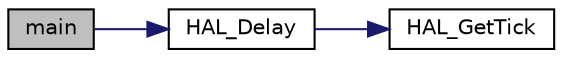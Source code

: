 digraph "main"
{
  edge [fontname="Helvetica",fontsize="10",labelfontname="Helvetica",labelfontsize="10"];
  node [fontname="Helvetica",fontsize="10",shape=record];
  rankdir="LR";
  Node0 [label="main",height=0.2,width=0.4,color="black", fillcolor="grey75", style="filled", fontcolor="black"];
  Node0 -> Node1 [color="midnightblue",fontsize="10",style="solid",fontname="Helvetica"];
  Node1 [label="HAL_Delay",height=0.2,width=0.4,color="black", fillcolor="white", style="filled",URL="$group___h_a_l___exported___functions___group2.html#gaef87d3fec667bb34c418f5687e8204c1",tooltip="This function provides accurate delay (in milliseconds) based on variable incremented. "];
  Node1 -> Node2 [color="midnightblue",fontsize="10",style="solid",fontname="Helvetica"];
  Node2 [label="HAL_GetTick",height=0.2,width=0.4,color="black", fillcolor="white", style="filled",URL="$group___h_a_l___exported___functions___group2.html#gac9b3a85a73735ac840d0dcb59bc0fdd6",tooltip="Provides a tick value in millisecond. "];
}
